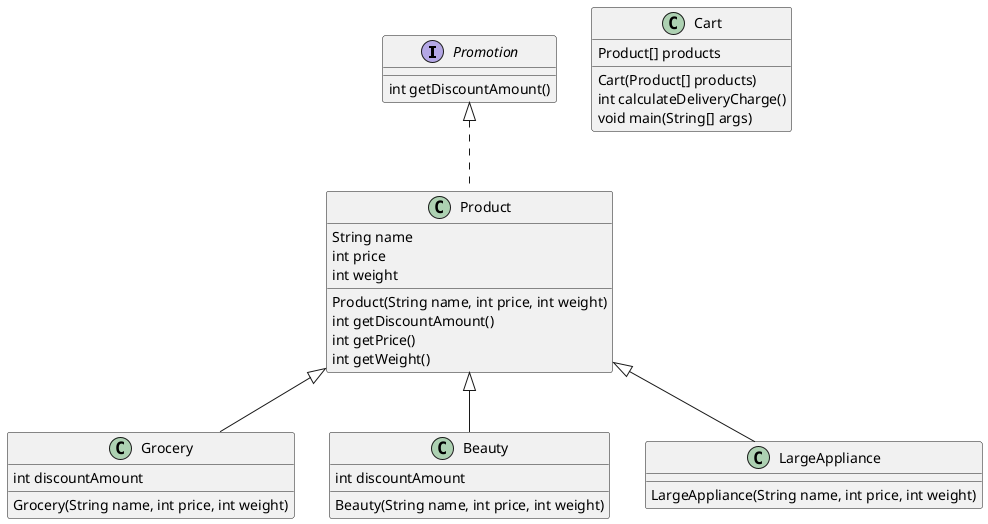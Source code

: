 @startuml

interface Promotion {
    int getDiscountAmount()
}

class Product implements Promotion {
    String name
    int price
    int weight
    Product(String name, int price, int weight)
    int getDiscountAmount()
    int getPrice()
    int getWeight()
}

class Cart {
    Product[] products
    Cart(Product[] products)
    int calculateDeliveryCharge()
    void main(String[] args)
}

class Grocery extends Product {
    int discountAmount
    Grocery(String name, int price, int weight)
}

class Beauty extends Product {
    int discountAmount
    Beauty(String name, int price, int weight)
}

class LargeAppliance extends Product {
    LargeAppliance(String name, int price, int weight)
}

@enduml